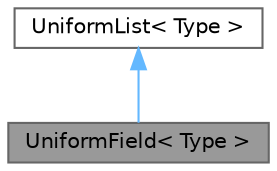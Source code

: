 digraph "UniformField&lt; Type &gt;"
{
 // LATEX_PDF_SIZE
  bgcolor="transparent";
  edge [fontname=Helvetica,fontsize=10,labelfontname=Helvetica,labelfontsize=10];
  node [fontname=Helvetica,fontsize=10,shape=box,height=0.2,width=0.4];
  Node1 [id="Node000001",label="UniformField\< Type \>",height=0.2,width=0.4,color="gray40", fillcolor="grey60", style="filled", fontcolor="black",tooltip="A class representing the concept of a uniform field which stores only the single value and providing ..."];
  Node2 -> Node1 [id="edge1_Node000001_Node000002",dir="back",color="steelblue1",style="solid",tooltip=" "];
  Node2 [id="Node000002",label="UniformList\< Type \>",height=0.2,width=0.4,color="gray40", fillcolor="white", style="filled",URL="$classFoam_1_1UniformList.html",tooltip="A single value that is represented as a list with an operator[] to access the value...."];
}
